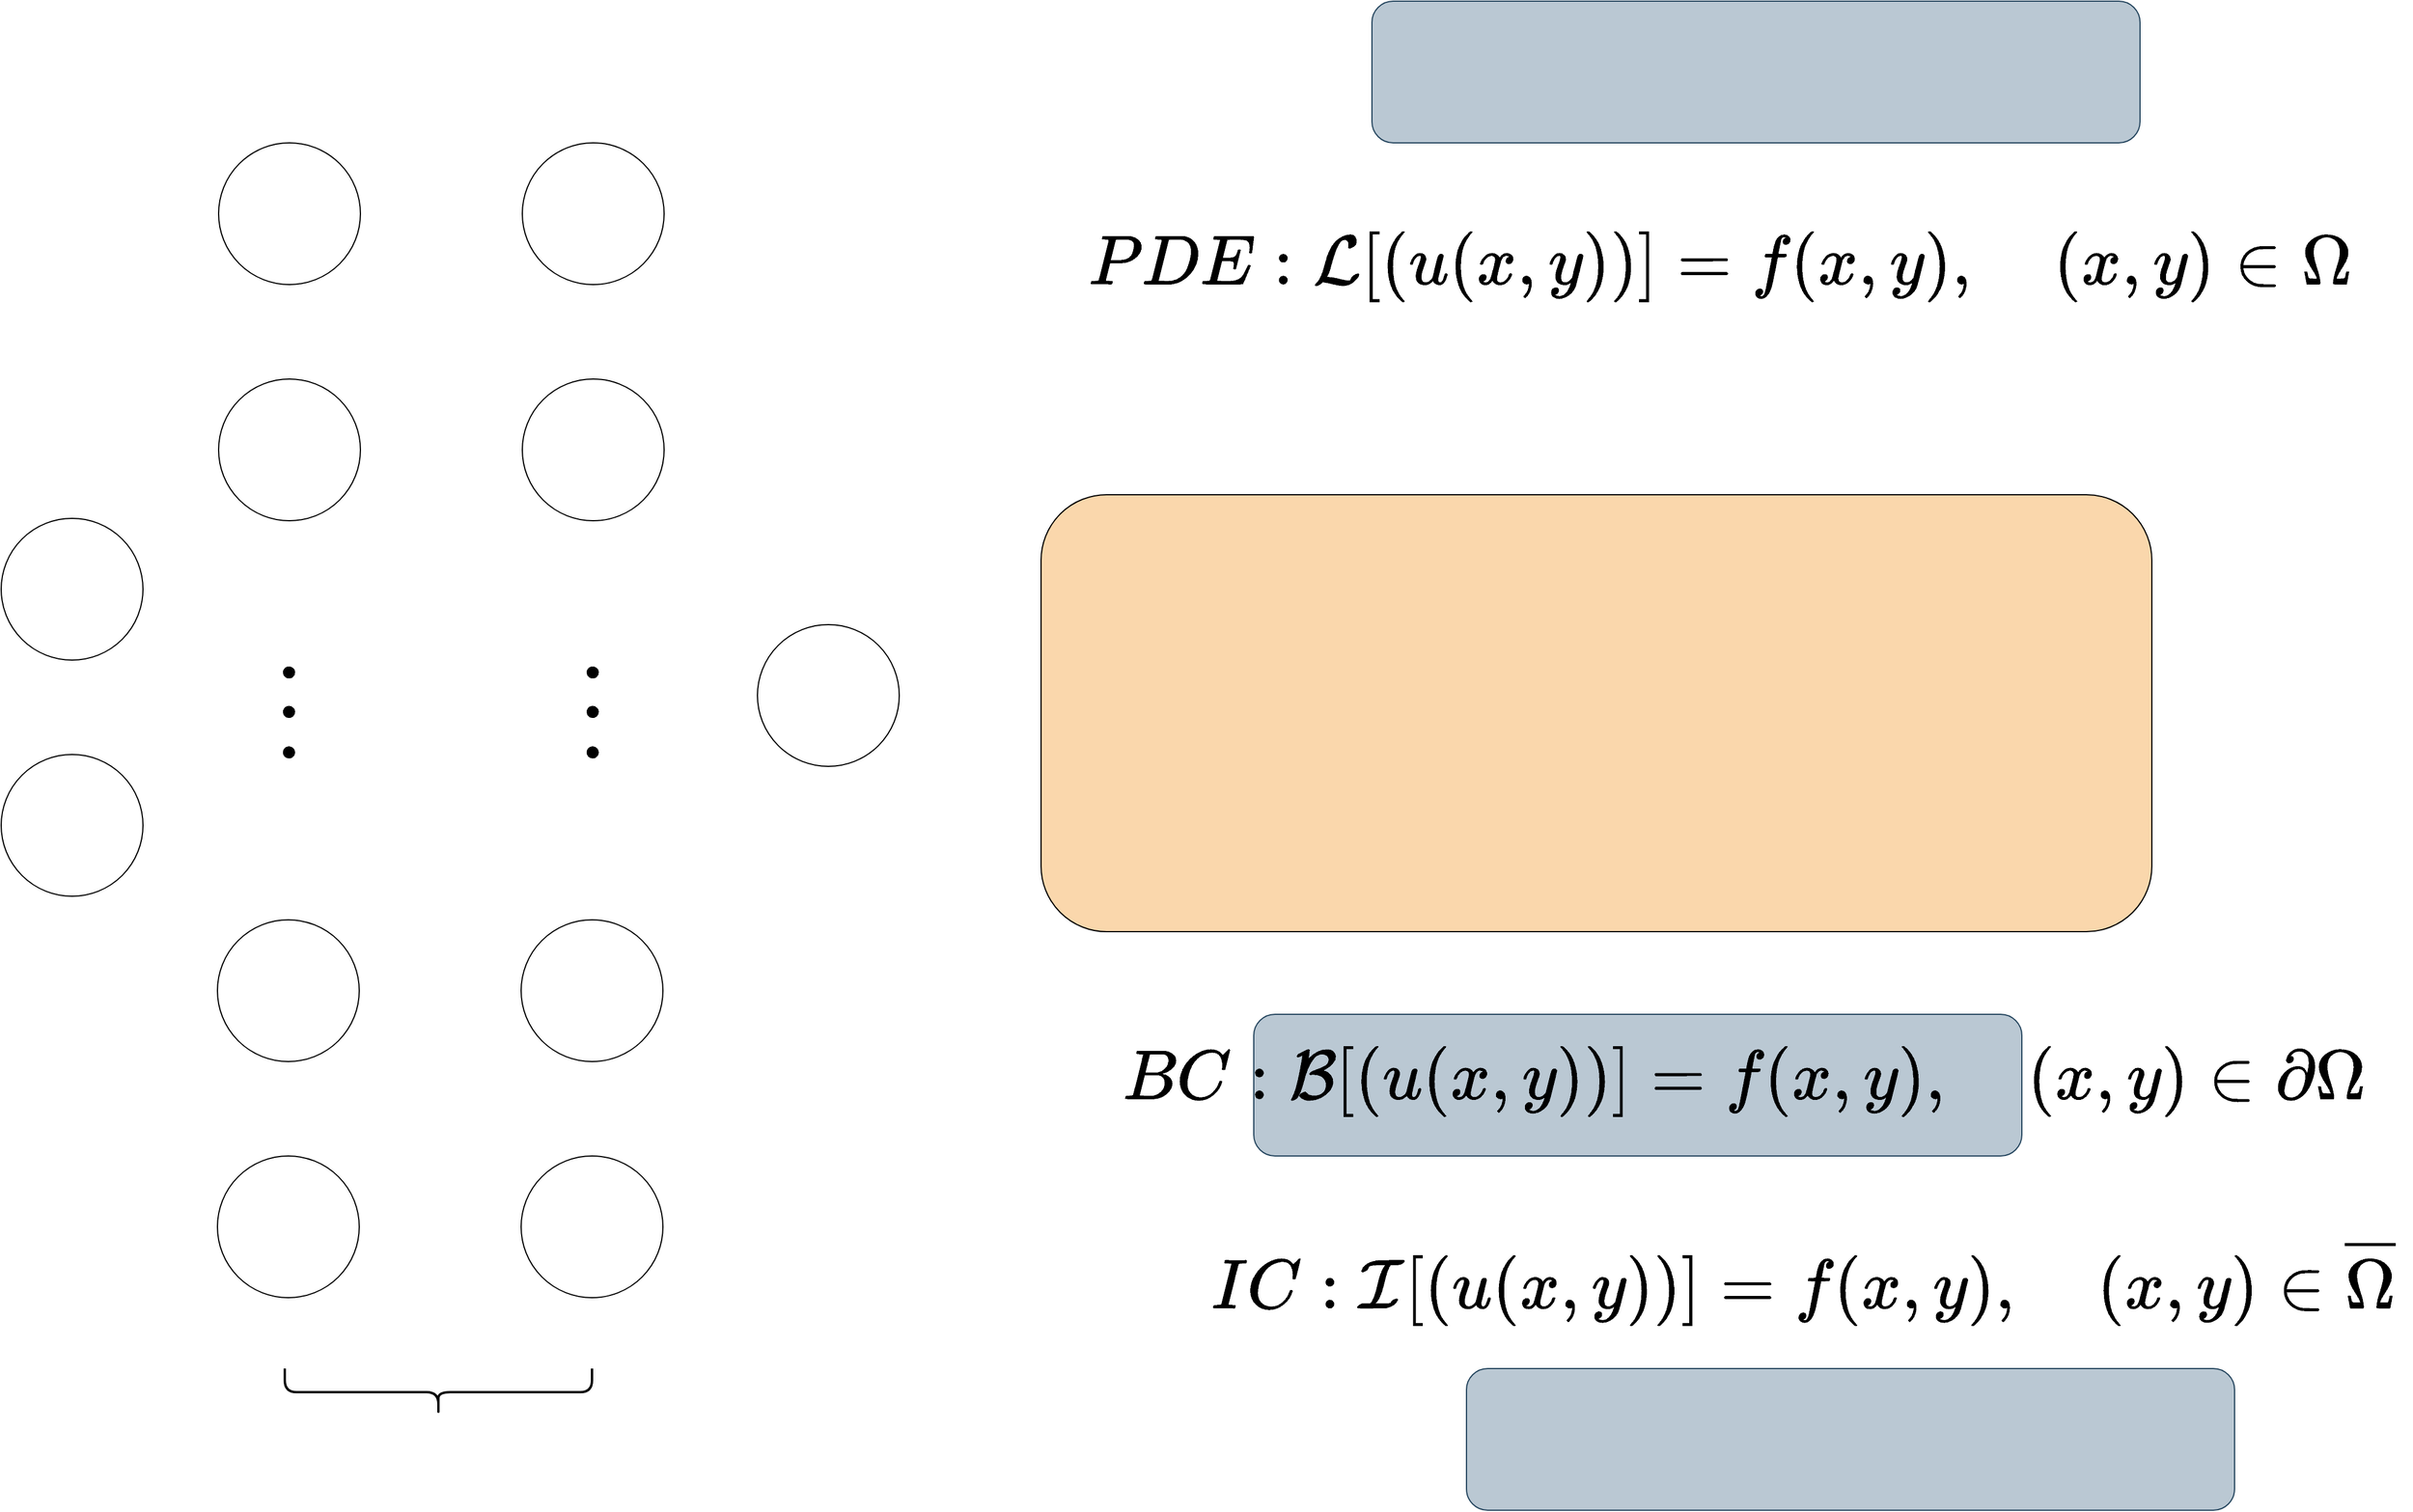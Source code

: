 <mxfile version="21.1.2" type="github">
  <diagram name="第 1 页" id="4N0vP-BrQl26dEoN5jJD">
    <mxGraphModel dx="4395" dy="3669" grid="1" gridSize="10" guides="1" tooltips="1" connect="1" arrows="1" fold="1" page="1" pageScale="1" pageWidth="827" pageHeight="1169" math="1" shadow="0">
      <root>
        <mxCell id="0" />
        <mxCell id="1" parent="0" />
        <mxCell id="V7K2T1c5LGI8ZrcASS62-1" value="" style="ellipse;whiteSpace=wrap;html=1;aspect=fixed;" parent="1" vertex="1">
          <mxGeometry x="170" y="140" width="120" height="120" as="geometry" />
        </mxCell>
        <mxCell id="V7K2T1c5LGI8ZrcASS62-2" value="" style="ellipse;whiteSpace=wrap;html=1;aspect=fixed;" parent="1" vertex="1">
          <mxGeometry x="170" y="340" width="120" height="120" as="geometry" />
        </mxCell>
        <mxCell id="V7K2T1c5LGI8ZrcASS62-3" value="" style="ellipse;whiteSpace=wrap;html=1;aspect=fixed;" parent="1" vertex="1">
          <mxGeometry x="354" y="-178" width="120" height="120" as="geometry" />
        </mxCell>
        <mxCell id="V7K2T1c5LGI8ZrcASS62-4" value="" style="ellipse;whiteSpace=wrap;html=1;aspect=fixed;" parent="1" vertex="1">
          <mxGeometry x="354" y="22" width="120" height="120" as="geometry" />
        </mxCell>
        <mxCell id="V7K2T1c5LGI8ZrcASS62-5" value="" style="ellipse;whiteSpace=wrap;html=1;aspect=fixed;" parent="1" vertex="1">
          <mxGeometry x="353" y="480" width="120" height="120" as="geometry" />
        </mxCell>
        <mxCell id="V7K2T1c5LGI8ZrcASS62-6" value="" style="ellipse;whiteSpace=wrap;html=1;aspect=fixed;" parent="1" vertex="1">
          <mxGeometry x="353" y="680" width="120" height="120" as="geometry" />
        </mxCell>
        <mxCell id="V7K2T1c5LGI8ZrcASS62-8" value="&lt;span style=&quot;font-size: 70px;&quot;&gt;$$\vdots$$&lt;/span&gt;" style="text;html=1;strokeColor=none;fillColor=none;align=center;verticalAlign=middle;whiteSpace=wrap;rounded=0;" parent="1" vertex="1">
          <mxGeometry x="383" y="230" width="62" height="130" as="geometry" />
        </mxCell>
        <mxCell id="V7K2T1c5LGI8ZrcASS62-14" value="" style="ellipse;whiteSpace=wrap;html=1;aspect=fixed;" parent="1" vertex="1">
          <mxGeometry x="611" y="-178" width="120" height="120" as="geometry" />
        </mxCell>
        <mxCell id="V7K2T1c5LGI8ZrcASS62-15" value="" style="ellipse;whiteSpace=wrap;html=1;aspect=fixed;" parent="1" vertex="1">
          <mxGeometry x="611" y="22" width="120" height="120" as="geometry" />
        </mxCell>
        <mxCell id="V7K2T1c5LGI8ZrcASS62-16" value="" style="ellipse;whiteSpace=wrap;html=1;aspect=fixed;" parent="1" vertex="1">
          <mxGeometry x="610" y="480" width="120" height="120" as="geometry" />
        </mxCell>
        <mxCell id="V7K2T1c5LGI8ZrcASS62-17" value="" style="ellipse;whiteSpace=wrap;html=1;aspect=fixed;" parent="1" vertex="1">
          <mxGeometry x="610" y="680" width="120" height="120" as="geometry" />
        </mxCell>
        <mxCell id="V7K2T1c5LGI8ZrcASS62-18" value="&lt;span style=&quot;font-size: 70px;&quot;&gt;$$\vdots$$&lt;/span&gt;" style="text;html=1;strokeColor=none;fillColor=none;align=center;verticalAlign=middle;whiteSpace=wrap;rounded=0;" parent="1" vertex="1">
          <mxGeometry x="640" y="230" width="62" height="130" as="geometry" />
        </mxCell>
        <mxCell id="V7K2T1c5LGI8ZrcASS62-20" value="" style="shape=curlyBracket;whiteSpace=wrap;html=1;rounded=1;labelPosition=left;verticalLabelPosition=middle;align=right;verticalAlign=middle;rotation=-90;size=0.5;strokeWidth=2;" parent="1" vertex="1">
          <mxGeometry x="520" y="750" width="40" height="260" as="geometry" />
        </mxCell>
        <mxCell id="V7K2T1c5LGI8ZrcASS62-22" value="" style="ellipse;whiteSpace=wrap;html=1;aspect=fixed;" parent="1" vertex="1">
          <mxGeometry x="810" y="230" width="120" height="120" as="geometry" />
        </mxCell>
        <mxCell id="Obaimz5UQDEIx0OzWvkx-3" value="" style="rounded=1;whiteSpace=wrap;html=1;fillColor=#fad7ac;" vertex="1" parent="1">
          <mxGeometry x="1050" y="120" width="940" height="370" as="geometry" />
        </mxCell>
        <mxCell id="Obaimz5UQDEIx0OzWvkx-7" value="" style="rounded=1;whiteSpace=wrap;html=1;fillColor=#bac8d3;strokeColor=#23445d;" vertex="1" parent="1">
          <mxGeometry x="1230" y="560" width="650" height="120" as="geometry" />
        </mxCell>
        <mxCell id="Obaimz5UQDEIx0OzWvkx-5" value="&lt;font style=&quot;font-size: 50px;&quot;&gt;$$PDE: \mathcal{L}[(u(x,y))]=f(x,y),\quad (x,y) \in \Omega $$&lt;/font&gt;" style="text;html=1;strokeColor=none;fillColor=none;align=center;verticalAlign=middle;whiteSpace=wrap;rounded=0;" vertex="1" parent="1">
          <mxGeometry x="1190" y="-150" width="870" height="150" as="geometry" />
        </mxCell>
        <mxCell id="Obaimz5UQDEIx0OzWvkx-11" value="" style="rounded=1;whiteSpace=wrap;html=1;fillColor=#bac8d3;strokeColor=#23445d;" vertex="1" parent="1">
          <mxGeometry x="1330" y="-298" width="650" height="120" as="geometry" />
        </mxCell>
        <mxCell id="Obaimz5UQDEIx0OzWvkx-12" value="" style="rounded=1;whiteSpace=wrap;html=1;fillColor=#bac8d3;strokeColor=#23445d;" vertex="1" parent="1">
          <mxGeometry x="1410" y="860" width="650" height="120" as="geometry" />
        </mxCell>
        <mxCell id="Obaimz5UQDEIx0OzWvkx-10" value="&lt;font style=&quot;font-size: 50px;&quot;&gt;$$IC: \mathcal{I}[(u(x,y))]=f(x,y),\quad (x,y) \in \overline{\Omega} $$&lt;/font&gt;" style="text;html=1;strokeColor=none;fillColor=none;align=center;verticalAlign=middle;whiteSpace=wrap;rounded=0;" vertex="1" parent="1">
          <mxGeometry x="1180" y="710" width="1030" height="150" as="geometry" />
        </mxCell>
        <mxCell id="Obaimz5UQDEIx0OzWvkx-9" value="&lt;font style=&quot;font-size: 50px;&quot;&gt;$$BC: \mathcal{B}[(u(x,y))]=f(x,y),\quad (x,y) \in \partial \Omega $$&lt;/font&gt;" style="text;html=1;strokeColor=none;fillColor=none;align=center;verticalAlign=middle;whiteSpace=wrap;rounded=0;" vertex="1" parent="1">
          <mxGeometry x="1210" y="540" width="870" height="150" as="geometry" />
        </mxCell>
      </root>
    </mxGraphModel>
  </diagram>
</mxfile>
